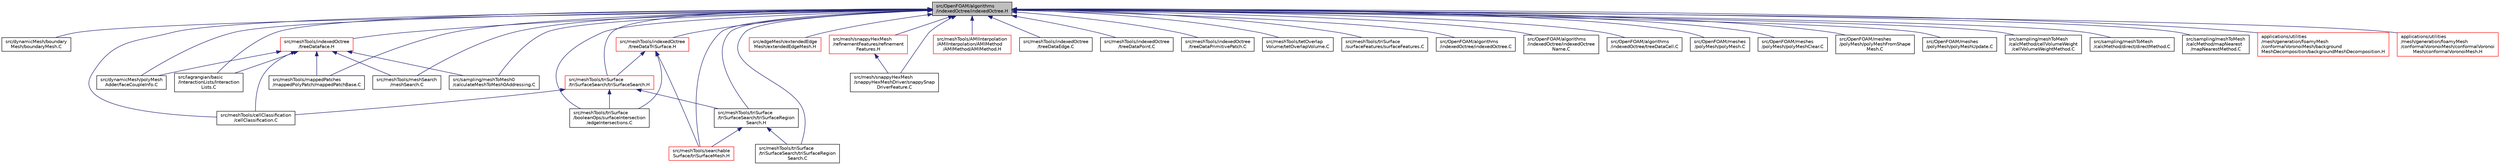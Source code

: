 digraph "src/OpenFOAM/algorithms/indexedOctree/indexedOctree.H"
{
  bgcolor="transparent";
  edge [fontname="Helvetica",fontsize="10",labelfontname="Helvetica",labelfontsize="10"];
  node [fontname="Helvetica",fontsize="10",shape=record];
  Node174 [label="src/OpenFOAM/algorithms\l/indexedOctree/indexedOctree.H",height=0.2,width=0.4,color="black", fillcolor="grey75", style="filled", fontcolor="black"];
  Node174 -> Node175 [dir="back",color="midnightblue",fontsize="10",style="solid",fontname="Helvetica"];
  Node175 [label="src/dynamicMesh/boundary\lMesh/boundaryMesh.C",height=0.2,width=0.4,color="black",URL="$a00383.html"];
  Node174 -> Node176 [dir="back",color="midnightblue",fontsize="10",style="solid",fontname="Helvetica"];
  Node176 [label="src/dynamicMesh/polyMesh\lAdder/faceCoupleInfo.C",height=0.2,width=0.4,color="black",URL="$a00665.html"];
  Node174 -> Node177 [dir="back",color="midnightblue",fontsize="10",style="solid",fontname="Helvetica"];
  Node177 [label="src/edgeMesh/extendedEdge\lMesh/extendedEdgeMesh.H",height=0.2,width=0.4,color="red",URL="$a00998.html"];
  Node174 -> Node224 [dir="back",color="midnightblue",fontsize="10",style="solid",fontname="Helvetica"];
  Node224 [label="src/lagrangian/basic\l/InteractionLists/Interaction\lLists.C",height=0.2,width=0.4,color="black",URL="$a05540.html"];
  Node174 -> Node187 [dir="back",color="midnightblue",fontsize="10",style="solid",fontname="Helvetica"];
  Node187 [label="src/mesh/snappyHexMesh\l/refinementFeatures/refinement\lFeatures.H",height=0.2,width=0.4,color="red",URL="$a07766.html"];
  Node187 -> Node192 [dir="back",color="midnightblue",fontsize="10",style="solid",fontname="Helvetica"];
  Node192 [label="src/mesh/snappyHexMesh\l/snappyHexMeshDriver/snappySnap\lDriverFeature.C",height=0.2,width=0.4,color="black",URL="$a07838.html"];
  Node174 -> Node192 [dir="back",color="midnightblue",fontsize="10",style="solid",fontname="Helvetica"];
  Node174 -> Node225 [dir="back",color="midnightblue",fontsize="10",style="solid",fontname="Helvetica"];
  Node225 [label="src/meshTools/AMIInterpolation\l/AMIInterpolation/AMIMethod\l/AMIMethod/AMIMethod.H",height=0.2,width=0.4,color="red",URL="$a07946.html"];
  Node174 -> Node237 [dir="back",color="midnightblue",fontsize="10",style="solid",fontname="Helvetica"];
  Node237 [label="src/meshTools/cellClassification\l/cellClassification.C",height=0.2,width=0.4,color="black",URL="$a08099.html"];
  Node174 -> Node238 [dir="back",color="midnightblue",fontsize="10",style="solid",fontname="Helvetica"];
  Node238 [label="src/meshTools/indexedOctree\l/treeDataEdge.C",height=0.2,width=0.4,color="black",URL="$a08234.html"];
  Node174 -> Node239 [dir="back",color="midnightblue",fontsize="10",style="solid",fontname="Helvetica"];
  Node239 [label="src/meshTools/indexedOctree\l/treeDataFace.H",height=0.2,width=0.4,color="red",URL="$a08243.html"];
  Node239 -> Node176 [dir="back",color="midnightblue",fontsize="10",style="solid",fontname="Helvetica"];
  Node239 -> Node224 [dir="back",color="midnightblue",fontsize="10",style="solid",fontname="Helvetica"];
  Node239 -> Node237 [dir="back",color="midnightblue",fontsize="10",style="solid",fontname="Helvetica"];
  Node239 -> Node241 [dir="back",color="midnightblue",fontsize="10",style="solid",fontname="Helvetica"];
  Node241 [label="src/meshTools/mappedPatches\l/mappedPolyPatch/mappedPatchBase.C",height=0.2,width=0.4,color="black",URL="$a08279.html"];
  Node239 -> Node242 [dir="back",color="midnightblue",fontsize="10",style="solid",fontname="Helvetica"];
  Node242 [label="src/meshTools/meshSearch\l/meshSearch.C",height=0.2,width=0.4,color="black",URL="$a08309.html"];
  Node239 -> Node243 [dir="back",color="midnightblue",fontsize="10",style="solid",fontname="Helvetica"];
  Node243 [label="src/sampling/meshToMesh0\l/calculateMeshToMesh0Addressing.C",height=0.2,width=0.4,color="black",URL="$a14924.html",tooltip="private member of meshToMesh0. Calculates mesh to mesh addressing pattern (for each cell from one mes..."];
  Node174 -> Node248 [dir="back",color="midnightblue",fontsize="10",style="solid",fontname="Helvetica"];
  Node248 [label="src/meshTools/indexedOctree\l/treeDataPoint.C",height=0.2,width=0.4,color="black",URL="$a08246.html"];
  Node174 -> Node249 [dir="back",color="midnightblue",fontsize="10",style="solid",fontname="Helvetica"];
  Node249 [label="src/meshTools/indexedOctree\l/treeDataPrimitivePatch.C",height=0.2,width=0.4,color="black",URL="$a08252.html"];
  Node174 -> Node250 [dir="back",color="midnightblue",fontsize="10",style="solid",fontname="Helvetica"];
  Node250 [label="src/meshTools/indexedOctree\l/treeDataTriSurface.H",height=0.2,width=0.4,color="red",URL="$a08264.html"];
  Node250 -> Node252 [dir="back",color="midnightblue",fontsize="10",style="solid",fontname="Helvetica"];
  Node252 [label="src/meshTools/searchable\lSurface/triSurfaceMesh.H",height=0.2,width=0.4,color="red",URL="$a08543.html"];
  Node250 -> Node265 [dir="back",color="midnightblue",fontsize="10",style="solid",fontname="Helvetica"];
  Node265 [label="src/meshTools/triSurface\l/booleanOps/surfaceIntersection\l/edgeIntersections.C",height=0.2,width=0.4,color="black",URL="$a08885.html"];
  Node250 -> Node266 [dir="back",color="midnightblue",fontsize="10",style="solid",fontname="Helvetica"];
  Node266 [label="src/meshTools/triSurface\l/triSurfaceSearch/triSurfaceSearch.H",height=0.2,width=0.4,color="red",URL="$a08936.html"];
  Node266 -> Node237 [dir="back",color="midnightblue",fontsize="10",style="solid",fontname="Helvetica"];
  Node266 -> Node265 [dir="back",color="midnightblue",fontsize="10",style="solid",fontname="Helvetica"];
  Node266 -> Node275 [dir="back",color="midnightblue",fontsize="10",style="solid",fontname="Helvetica"];
  Node275 [label="src/meshTools/triSurface\l/triSurfaceSearch/triSurfaceRegion\lSearch.H",height=0.2,width=0.4,color="black",URL="$a08930.html"];
  Node275 -> Node252 [dir="back",color="midnightblue",fontsize="10",style="solid",fontname="Helvetica"];
  Node275 -> Node276 [dir="back",color="midnightblue",fontsize="10",style="solid",fontname="Helvetica"];
  Node276 [label="src/meshTools/triSurface\l/triSurfaceSearch/triSurfaceRegion\lSearch.C",height=0.2,width=0.4,color="black",URL="$a08927.html"];
  Node174 -> Node241 [dir="back",color="midnightblue",fontsize="10",style="solid",fontname="Helvetica"];
  Node174 -> Node242 [dir="back",color="midnightblue",fontsize="10",style="solid",fontname="Helvetica"];
  Node174 -> Node252 [dir="back",color="midnightblue",fontsize="10",style="solid",fontname="Helvetica"];
  Node174 -> Node278 [dir="back",color="midnightblue",fontsize="10",style="solid",fontname="Helvetica"];
  Node278 [label="src/meshTools/tetOverlap\lVolume/tetOverlapVolume.C",height=0.2,width=0.4,color="black",URL="$a08861.html"];
  Node174 -> Node265 [dir="back",color="midnightblue",fontsize="10",style="solid",fontname="Helvetica"];
  Node174 -> Node279 [dir="back",color="midnightblue",fontsize="10",style="solid",fontname="Helvetica"];
  Node279 [label="src/meshTools/triSurface\l/surfaceFeatures/surfaceFeatures.C",height=0.2,width=0.4,color="black",URL="$a08909.html"];
  Node174 -> Node266 [dir="back",color="midnightblue",fontsize="10",style="solid",fontname="Helvetica"];
  Node174 -> Node275 [dir="back",color="midnightblue",fontsize="10",style="solid",fontname="Helvetica"];
  Node174 -> Node276 [dir="back",color="midnightblue",fontsize="10",style="solid",fontname="Helvetica"];
  Node174 -> Node280 [dir="back",color="midnightblue",fontsize="10",style="solid",fontname="Helvetica"];
  Node280 [label="src/OpenFOAM/algorithms\l/indexedOctree/indexedOctree.C",height=0.2,width=0.4,color="black",URL="$a09080.html"];
  Node174 -> Node281 [dir="back",color="midnightblue",fontsize="10",style="solid",fontname="Helvetica"];
  Node281 [label="src/OpenFOAM/algorithms\l/indexedOctree/indexedOctree\lName.C",height=0.2,width=0.4,color="black",URL="$a09086.html"];
  Node174 -> Node282 [dir="back",color="midnightblue",fontsize="10",style="solid",fontname="Helvetica"];
  Node282 [label="src/OpenFOAM/algorithms\l/indexedOctree/treeDataCell.C",height=0.2,width=0.4,color="black",URL="$a09092.html"];
  Node174 -> Node283 [dir="back",color="midnightblue",fontsize="10",style="solid",fontname="Helvetica"];
  Node283 [label="src/OpenFOAM/meshes\l/polyMesh/polyMesh.C",height=0.2,width=0.4,color="black",URL="$a12395.html"];
  Node174 -> Node284 [dir="back",color="midnightblue",fontsize="10",style="solid",fontname="Helvetica"];
  Node284 [label="src/OpenFOAM/meshes\l/polyMesh/polyMeshClear.C",height=0.2,width=0.4,color="black",URL="$a12410.html"];
  Node174 -> Node285 [dir="back",color="midnightblue",fontsize="10",style="solid",fontname="Helvetica"];
  Node285 [label="src/OpenFOAM/meshes\l/polyMesh/polyMeshFromShape\lMesh.C",height=0.2,width=0.4,color="black",URL="$a12413.html"];
  Node174 -> Node286 [dir="back",color="midnightblue",fontsize="10",style="solid",fontname="Helvetica"];
  Node286 [label="src/OpenFOAM/meshes\l/polyMesh/polyMeshUpdate.C",height=0.2,width=0.4,color="black",URL="$a12437.html",tooltip="Update the polyMesh corresponding to the given map. "];
  Node174 -> Node287 [dir="back",color="midnightblue",fontsize="10",style="solid",fontname="Helvetica"];
  Node287 [label="src/sampling/meshToMesh\l/calcMethod/cellVolumeWeight\l/cellVolumeWeightMethod.C",height=0.2,width=0.4,color="black",URL="$a14873.html"];
  Node174 -> Node288 [dir="back",color="midnightblue",fontsize="10",style="solid",fontname="Helvetica"];
  Node288 [label="src/sampling/meshToMesh\l/calcMethod/direct/directMethod.C",height=0.2,width=0.4,color="black",URL="$a14879.html"];
  Node174 -> Node289 [dir="back",color="midnightblue",fontsize="10",style="solid",fontname="Helvetica"];
  Node289 [label="src/sampling/meshToMesh\l/calcMethod/mapNearest\l/mapNearestMethod.C",height=0.2,width=0.4,color="black",URL="$a14885.html"];
  Node174 -> Node243 [dir="back",color="midnightblue",fontsize="10",style="solid",fontname="Helvetica"];
  Node174 -> Node290 [dir="back",color="midnightblue",fontsize="10",style="solid",fontname="Helvetica"];
  Node290 [label="applications/utilities\l/mesh/generation/foamyMesh\l/conformalVoronoiMesh/background\lMeshDecomposition/backgroundMeshDecomposition.H",height=0.2,width=0.4,color="red",URL="$a18476.html"];
  Node174 -> Node194 [dir="back",color="midnightblue",fontsize="10",style="solid",fontname="Helvetica"];
  Node194 [label="applications/utilities\l/mesh/generation/foamyMesh\l/conformalVoronoiMesh/conformalVoronoi\lMesh/conformalVoronoiMesh.H",height=0.2,width=0.4,color="red",URL="$a18620.html"];
}
